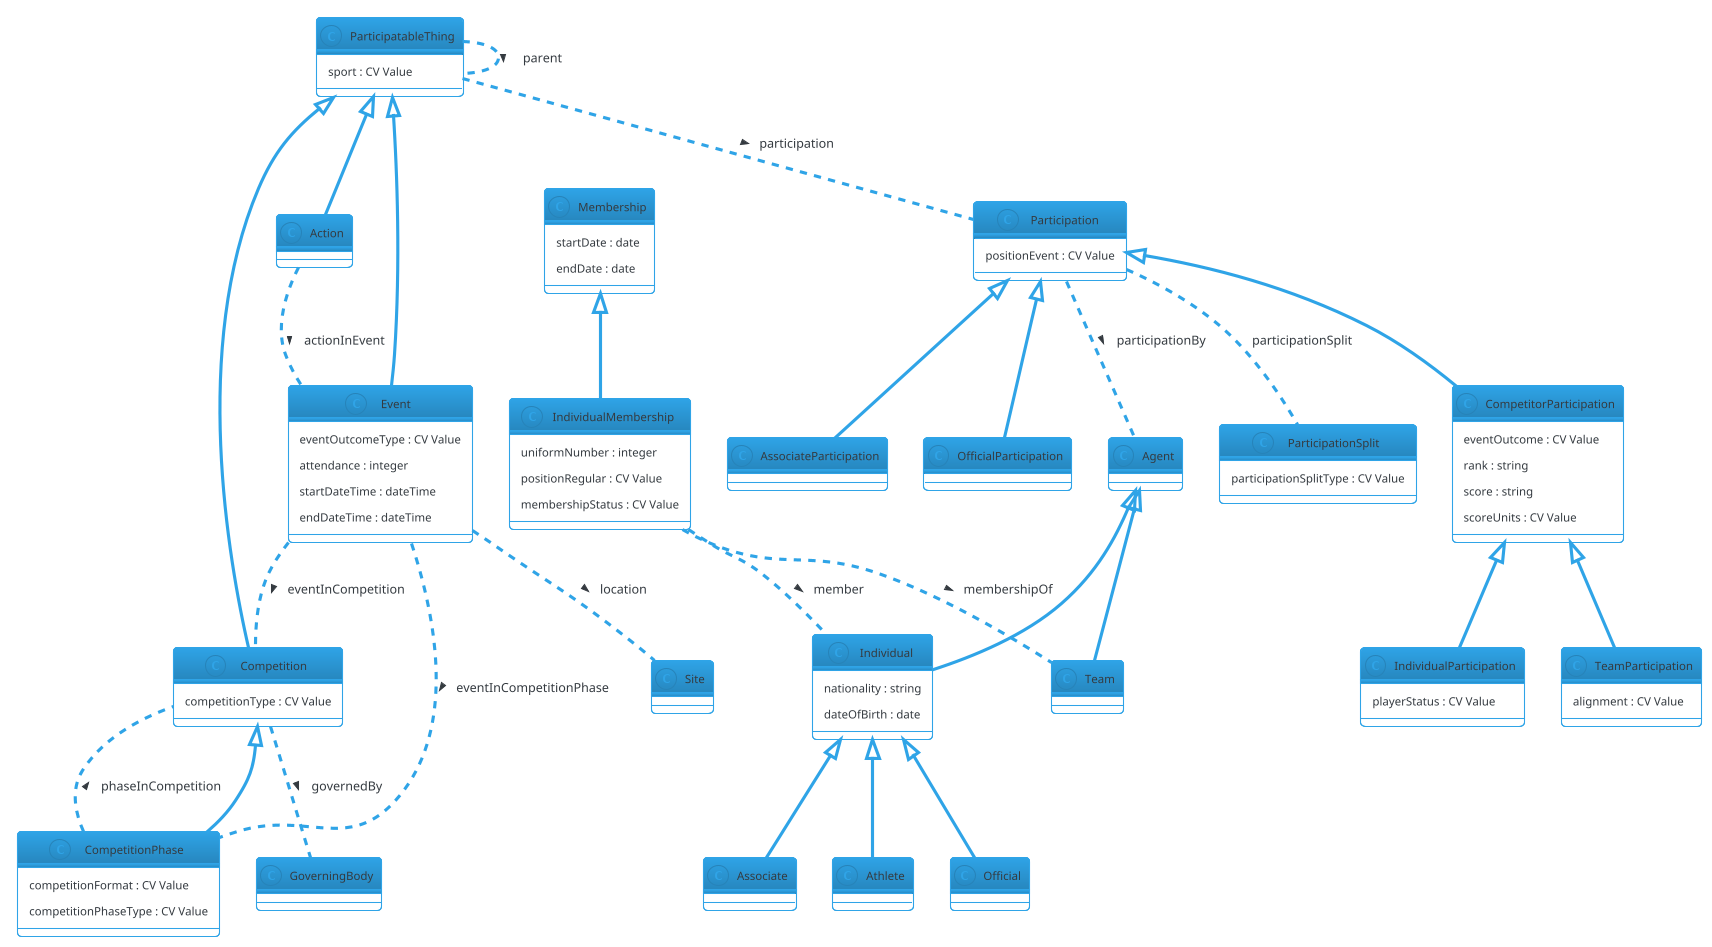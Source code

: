 @startuml
!theme cerulean-outline

' IPTC Sport Model - last updated 2022-10-05

' RDF Classes defined in our ontology:
class ParticipatableThing {
  sport : CV Value
}

class Action {
}

class Competition {
  competitionType : CV Value
}

class CompetitionPhase {
  competitionFormat : CV Value
  competitionPhaseType : CV Value
}

class Event {
  eventOutcomeType : CV Value
  attendance : integer
  startDateTime : dateTime
  endDateTime : dateTime
}

class CompetitorParticipation {
  eventOutcome : CV Value
  rank : string
  score : string 
  scoreUnits : CV Value 
}

class GoverningBody {
}

class Agent {
}

class Individual {
  nationality : string
  dateOfBirth : date
}

class Associate {
}

class Athlete {
}

class Official {
}

class Team {
}

class Participation {
  positionEvent : CV Value
}

class IndividualParticipation {
  playerStatus : CV Value
}

class AssociateParticipation {
}

class OfficialParticipation {
}

class TeamParticipation {
  alignment : CV Value
}

class ParticipationSplit {
  participationSplitType : CV Value
}

class Membership {
  startDate : date
  endDate : date
}

class IndividualMembership {
  uniformNumber : integer
  positionRegular : CV Value
  membershipStatus : CV Value
}

class Site {
}

' subclass relationships

ParticipatableThing <|-- Competition
ParticipatableThing <|-- Event
ParticipatableThing <|-- Action
Competition <|-- CompetitionPhase
CompetitorParticipation <|-- TeamParticipation
CompetitorParticipation <|-- IndividualParticipation
Participation <|-- CompetitorParticipation
Participation <|-- OfficialParticipation
Participation <|-- AssociateParticipation
Membership <|-- IndividualMembership
Agent <|-- Team
Agent <|-- Individual
Individual <|-- Athlete
Individual <|-- Associate
Individual <|-- Official

' Object properties - relationships between classes

ParticipatableThing .. Participation : > participation
ParticipatableThing .. ParticipatableThing : > parent

Action .. Event : > actionInEvent
Event .. Competition : > eventInCompetition
Event .. CompetitionPhase : > eventInCompetitionPhase
CompetitionPhase .. Competition : > phaseInCompetition

Competition .. GoverningBody : > governedBy
Event .. Site :  > location
IndividualMembership .. Individual : > member
Participation .. Agent : > participationBy
Participation .. ParticipationSplit : participationSplit
IndividualMembership .. Team : > membershipOf
@enduml
